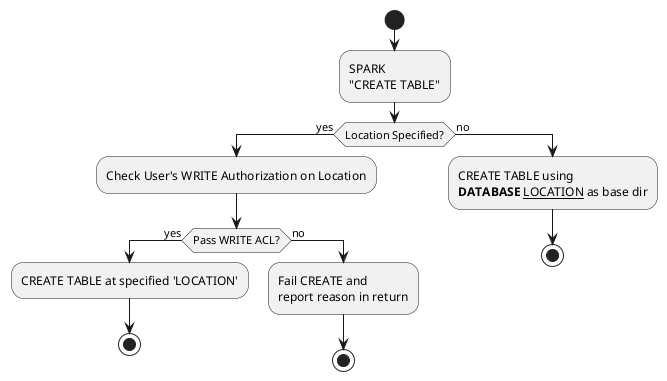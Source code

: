@startuml
start

:SPARK
"CREATE TABLE";

  if (Location Specified?) then (yes)
    :Check User's WRITE Authorization on Location;
    if (Pass WRITE ACL?) then (yes)
        :CREATE TABLE at specified 'LOCATION';
        stop
    else (no)
        :Fail CREATE and\nreport reason in return;
        stop
    endif
  else (no)
    :CREATE TABLE using\n**DATABASE** __LOCATION__ as base dir;
    stop
  endif

@enduml